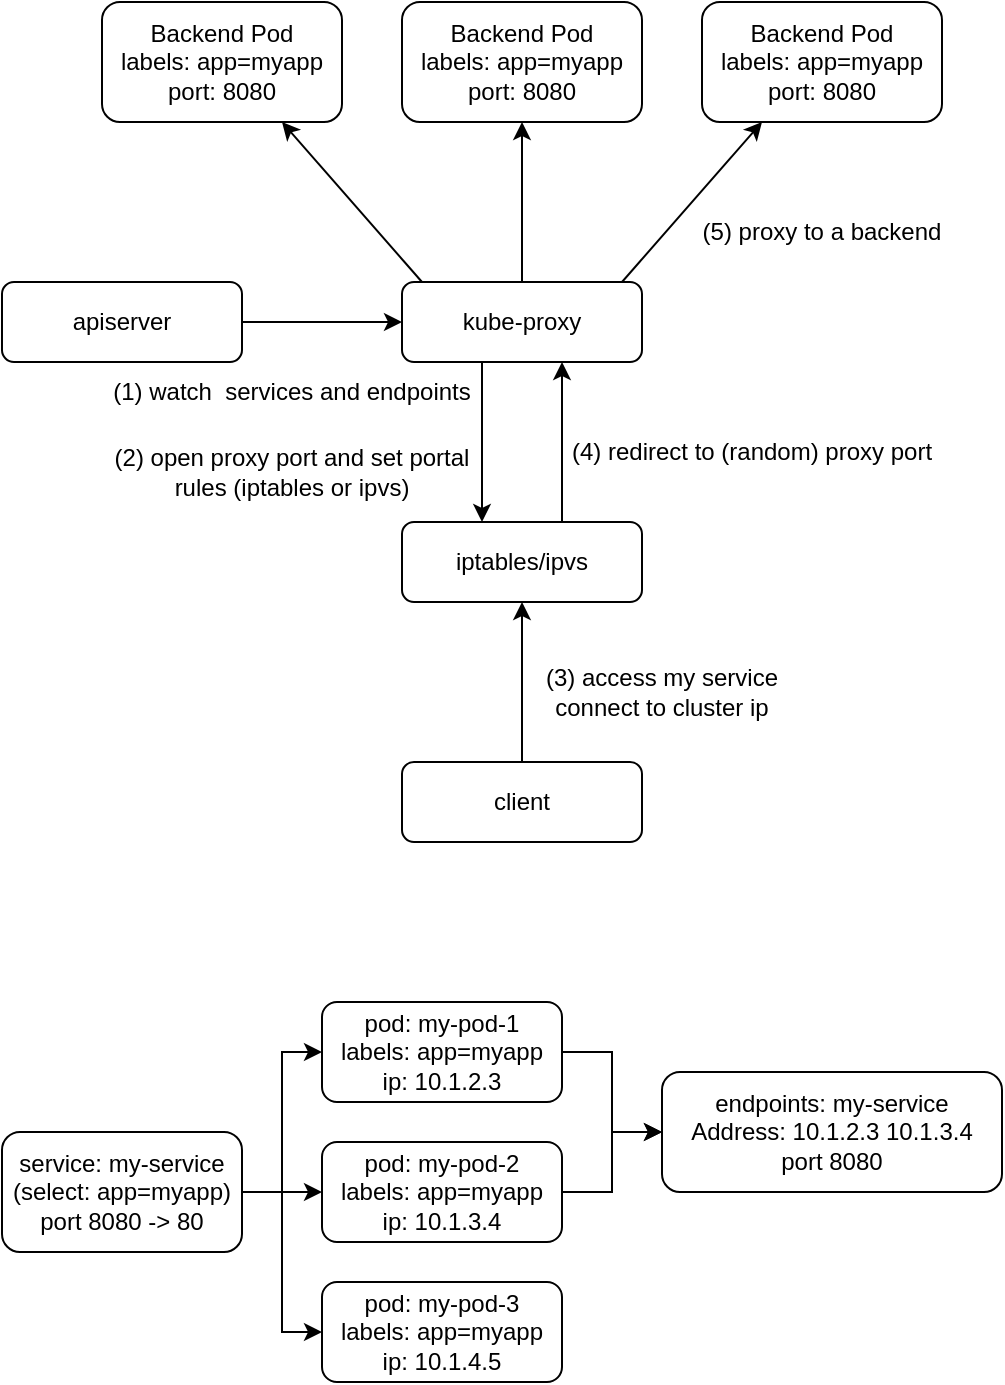 <mxfile version="21.6.9" type="github" pages="2">
  <diagram id="C5RBs43oDa-KdzZeNtuy" name="Page-1">
    <mxGraphModel dx="2074" dy="1150" grid="1" gridSize="10" guides="1" tooltips="1" connect="1" arrows="1" fold="1" page="1" pageScale="1" pageWidth="827" pageHeight="1169" math="0" shadow="0">
      <root>
        <mxCell id="WIyWlLk6GJQsqaUBKTNV-0" />
        <mxCell id="WIyWlLk6GJQsqaUBKTNV-1" parent="WIyWlLk6GJQsqaUBKTNV-0" />
        <mxCell id="v1Ew5sEN9AF9nVpZrV5F-2" value="" style="edgeStyle=orthogonalEdgeStyle;rounded=0;orthogonalLoop=1;jettySize=auto;html=1;" parent="WIyWlLk6GJQsqaUBKTNV-1" source="v1Ew5sEN9AF9nVpZrV5F-0" target="v1Ew5sEN9AF9nVpZrV5F-1" edge="1">
          <mxGeometry relative="1" as="geometry">
            <Array as="points">
              <mxPoint x="290" y="460" />
              <mxPoint x="290" y="460" />
            </Array>
          </mxGeometry>
        </mxCell>
        <mxCell id="v1Ew5sEN9AF9nVpZrV5F-20" value="" style="edgeStyle=orthogonalEdgeStyle;rounded=0;orthogonalLoop=1;jettySize=auto;html=1;" parent="WIyWlLk6GJQsqaUBKTNV-1" source="v1Ew5sEN9AF9nVpZrV5F-0" target="v1Ew5sEN9AF9nVpZrV5F-15" edge="1">
          <mxGeometry relative="1" as="geometry" />
        </mxCell>
        <mxCell id="v1Ew5sEN9AF9nVpZrV5F-0" value="kube-proxy" style="rounded=1;whiteSpace=wrap;html=1;" parent="WIyWlLk6GJQsqaUBKTNV-1" vertex="1">
          <mxGeometry x="250" y="380" width="120" height="40" as="geometry" />
        </mxCell>
        <mxCell id="v1Ew5sEN9AF9nVpZrV5F-3" style="edgeStyle=orthogonalEdgeStyle;rounded=0;orthogonalLoop=1;jettySize=auto;html=1;" parent="WIyWlLk6GJQsqaUBKTNV-1" source="v1Ew5sEN9AF9nVpZrV5F-1" edge="1">
          <mxGeometry relative="1" as="geometry">
            <mxPoint x="330" y="420" as="targetPoint" />
            <Array as="points">
              <mxPoint x="330" y="420" />
            </Array>
          </mxGeometry>
        </mxCell>
        <mxCell id="v1Ew5sEN9AF9nVpZrV5F-1" value="iptables/ipvs" style="rounded=1;whiteSpace=wrap;html=1;" parent="WIyWlLk6GJQsqaUBKTNV-1" vertex="1">
          <mxGeometry x="250" y="500" width="120" height="40" as="geometry" />
        </mxCell>
        <mxCell id="v1Ew5sEN9AF9nVpZrV5F-7" value="" style="edgeStyle=orthogonalEdgeStyle;rounded=0;orthogonalLoop=1;jettySize=auto;html=1;" parent="WIyWlLk6GJQsqaUBKTNV-1" source="v1Ew5sEN9AF9nVpZrV5F-5" target="v1Ew5sEN9AF9nVpZrV5F-1" edge="1">
          <mxGeometry relative="1" as="geometry" />
        </mxCell>
        <mxCell id="v1Ew5sEN9AF9nVpZrV5F-5" value="client" style="rounded=1;whiteSpace=wrap;html=1;" parent="WIyWlLk6GJQsqaUBKTNV-1" vertex="1">
          <mxGeometry x="250" y="620" width="120" height="40" as="geometry" />
        </mxCell>
        <mxCell id="v1Ew5sEN9AF9nVpZrV5F-12" value="" style="edgeStyle=orthogonalEdgeStyle;rounded=0;orthogonalLoop=1;jettySize=auto;html=1;" parent="WIyWlLk6GJQsqaUBKTNV-1" source="v1Ew5sEN9AF9nVpZrV5F-9" target="v1Ew5sEN9AF9nVpZrV5F-0" edge="1">
          <mxGeometry relative="1" as="geometry" />
        </mxCell>
        <mxCell id="v1Ew5sEN9AF9nVpZrV5F-9" value="apiserver" style="rounded=1;whiteSpace=wrap;html=1;" parent="WIyWlLk6GJQsqaUBKTNV-1" vertex="1">
          <mxGeometry x="50" y="380" width="120" height="40" as="geometry" />
        </mxCell>
        <mxCell id="v1Ew5sEN9AF9nVpZrV5F-13" value="Backend Pod&lt;br&gt;labels: app=myapp&lt;br&gt;port: 8080" style="whiteSpace=wrap;html=1;rounded=1;" parent="WIyWlLk6GJQsqaUBKTNV-1" vertex="1">
          <mxGeometry x="100" y="240" width="120" height="60" as="geometry" />
        </mxCell>
        <mxCell id="v1Ew5sEN9AF9nVpZrV5F-15" value="Backend Pod&lt;br&gt;labels: app=myapp&lt;br&gt;port: 8080" style="whiteSpace=wrap;html=1;rounded=1;" parent="WIyWlLk6GJQsqaUBKTNV-1" vertex="1">
          <mxGeometry x="250" y="240" width="120" height="60" as="geometry" />
        </mxCell>
        <mxCell id="v1Ew5sEN9AF9nVpZrV5F-16" value="Backend Pod&lt;br&gt;labels: app=myapp&lt;br&gt;port: 8080" style="whiteSpace=wrap;html=1;rounded=1;" parent="WIyWlLk6GJQsqaUBKTNV-1" vertex="1">
          <mxGeometry x="400" y="240" width="120" height="60" as="geometry" />
        </mxCell>
        <mxCell id="v1Ew5sEN9AF9nVpZrV5F-18" value="" style="endArrow=classic;html=1;rounded=0;entryX=0.75;entryY=1;entryDx=0;entryDy=0;" parent="WIyWlLk6GJQsqaUBKTNV-1" target="v1Ew5sEN9AF9nVpZrV5F-13" edge="1">
          <mxGeometry width="50" height="50" relative="1" as="geometry">
            <mxPoint x="260" y="380" as="sourcePoint" />
            <mxPoint x="310" y="330" as="targetPoint" />
          </mxGeometry>
        </mxCell>
        <mxCell id="v1Ew5sEN9AF9nVpZrV5F-19" value="" style="endArrow=classic;html=1;rounded=0;entryX=0.25;entryY=1;entryDx=0;entryDy=0;" parent="WIyWlLk6GJQsqaUBKTNV-1" target="v1Ew5sEN9AF9nVpZrV5F-16" edge="1">
          <mxGeometry width="50" height="50" relative="1" as="geometry">
            <mxPoint x="360" y="380" as="sourcePoint" />
            <mxPoint x="290" y="300" as="targetPoint" />
          </mxGeometry>
        </mxCell>
        <mxCell id="v1Ew5sEN9AF9nVpZrV5F-21" value="(1) watch&amp;nbsp; services and endpoints" style="text;html=1;strokeColor=none;fillColor=none;align=center;verticalAlign=middle;whiteSpace=wrap;rounded=0;" parent="WIyWlLk6GJQsqaUBKTNV-1" vertex="1">
          <mxGeometry x="100" y="420" width="190" height="30" as="geometry" />
        </mxCell>
        <mxCell id="v1Ew5sEN9AF9nVpZrV5F-22" value="(2) open proxy port and set portal rules (iptables or ipvs)" style="text;html=1;strokeColor=none;fillColor=none;align=center;verticalAlign=middle;whiteSpace=wrap;rounded=0;" parent="WIyWlLk6GJQsqaUBKTNV-1" vertex="1">
          <mxGeometry x="100" y="460" width="190" height="30" as="geometry" />
        </mxCell>
        <mxCell id="v1Ew5sEN9AF9nVpZrV5F-24" value="(3) access my service&lt;br&gt;connect to cluster ip" style="text;html=1;strokeColor=none;fillColor=none;align=center;verticalAlign=middle;whiteSpace=wrap;rounded=0;" parent="WIyWlLk6GJQsqaUBKTNV-1" vertex="1">
          <mxGeometry x="310" y="570" width="140" height="30" as="geometry" />
        </mxCell>
        <mxCell id="v1Ew5sEN9AF9nVpZrV5F-25" value="(4) redirect to (random) proxy port" style="text;html=1;strokeColor=none;fillColor=none;align=center;verticalAlign=middle;whiteSpace=wrap;rounded=0;" parent="WIyWlLk6GJQsqaUBKTNV-1" vertex="1">
          <mxGeometry x="330" y="450" width="190" height="30" as="geometry" />
        </mxCell>
        <mxCell id="v1Ew5sEN9AF9nVpZrV5F-26" value="(5) proxy to a backend" style="text;html=1;strokeColor=none;fillColor=none;align=center;verticalAlign=middle;whiteSpace=wrap;rounded=0;" parent="WIyWlLk6GJQsqaUBKTNV-1" vertex="1">
          <mxGeometry x="390" y="340" width="140" height="30" as="geometry" />
        </mxCell>
        <mxCell id="v1Ew5sEN9AF9nVpZrV5F-33" value="" style="edgeStyle=orthogonalEdgeStyle;rounded=0;orthogonalLoop=1;jettySize=auto;html=1;" parent="WIyWlLk6GJQsqaUBKTNV-1" source="v1Ew5sEN9AF9nVpZrV5F-27" target="v1Ew5sEN9AF9nVpZrV5F-29" edge="1">
          <mxGeometry relative="1" as="geometry" />
        </mxCell>
        <mxCell id="v1Ew5sEN9AF9nVpZrV5F-34" style="edgeStyle=orthogonalEdgeStyle;rounded=0;orthogonalLoop=1;jettySize=auto;html=1;entryX=0;entryY=0.5;entryDx=0;entryDy=0;" parent="WIyWlLk6GJQsqaUBKTNV-1" source="v1Ew5sEN9AF9nVpZrV5F-27" target="v1Ew5sEN9AF9nVpZrV5F-28" edge="1">
          <mxGeometry relative="1" as="geometry">
            <Array as="points">
              <mxPoint x="190" y="835" />
              <mxPoint x="190" y="765" />
            </Array>
          </mxGeometry>
        </mxCell>
        <mxCell id="v1Ew5sEN9AF9nVpZrV5F-35" style="edgeStyle=orthogonalEdgeStyle;rounded=0;orthogonalLoop=1;jettySize=auto;html=1;entryX=0;entryY=0.5;entryDx=0;entryDy=0;" parent="WIyWlLk6GJQsqaUBKTNV-1" source="v1Ew5sEN9AF9nVpZrV5F-27" target="v1Ew5sEN9AF9nVpZrV5F-30" edge="1">
          <mxGeometry relative="1" as="geometry">
            <Array as="points">
              <mxPoint x="190" y="835" />
              <mxPoint x="190" y="905" />
            </Array>
          </mxGeometry>
        </mxCell>
        <mxCell id="v1Ew5sEN9AF9nVpZrV5F-27" value="service: my-service&lt;br&gt;(select: app=myapp)&lt;br&gt;port 8080 -&amp;gt; 80" style="rounded=1;whiteSpace=wrap;html=1;" parent="WIyWlLk6GJQsqaUBKTNV-1" vertex="1">
          <mxGeometry x="50" y="805" width="120" height="60" as="geometry" />
        </mxCell>
        <mxCell id="v1Ew5sEN9AF9nVpZrV5F-37" value="" style="edgeStyle=orthogonalEdgeStyle;rounded=0;orthogonalLoop=1;jettySize=auto;html=1;" parent="WIyWlLk6GJQsqaUBKTNV-1" source="v1Ew5sEN9AF9nVpZrV5F-28" target="v1Ew5sEN9AF9nVpZrV5F-36" edge="1">
          <mxGeometry relative="1" as="geometry" />
        </mxCell>
        <mxCell id="v1Ew5sEN9AF9nVpZrV5F-28" value="pod: my-pod-1&lt;br&gt;labels: app=myapp&lt;br&gt;ip: 10.1.2.3" style="rounded=1;whiteSpace=wrap;html=1;" parent="WIyWlLk6GJQsqaUBKTNV-1" vertex="1">
          <mxGeometry x="210" y="740" width="120" height="50" as="geometry" />
        </mxCell>
        <mxCell id="v1Ew5sEN9AF9nVpZrV5F-38" value="" style="edgeStyle=orthogonalEdgeStyle;rounded=0;orthogonalLoop=1;jettySize=auto;html=1;" parent="WIyWlLk6GJQsqaUBKTNV-1" source="v1Ew5sEN9AF9nVpZrV5F-29" target="v1Ew5sEN9AF9nVpZrV5F-36" edge="1">
          <mxGeometry relative="1" as="geometry" />
        </mxCell>
        <mxCell id="v1Ew5sEN9AF9nVpZrV5F-29" value="pod: my-pod-2&lt;br&gt;labels: app=myapp&lt;br&gt;ip: 10.1.3.4" style="rounded=1;whiteSpace=wrap;html=1;" parent="WIyWlLk6GJQsqaUBKTNV-1" vertex="1">
          <mxGeometry x="210" y="810" width="120" height="50" as="geometry" />
        </mxCell>
        <mxCell id="v1Ew5sEN9AF9nVpZrV5F-30" value="pod: my-pod-3&lt;br&gt;labels: app=myapp&lt;br&gt;ip: 10.1.4.5" style="rounded=1;whiteSpace=wrap;html=1;" parent="WIyWlLk6GJQsqaUBKTNV-1" vertex="1">
          <mxGeometry x="210" y="880" width="120" height="50" as="geometry" />
        </mxCell>
        <mxCell id="v1Ew5sEN9AF9nVpZrV5F-36" value="endpoints: my-service&lt;br&gt;Address: 10.1.2.3 10.1.3.4&lt;br&gt;port 8080" style="rounded=1;whiteSpace=wrap;html=1;" parent="WIyWlLk6GJQsqaUBKTNV-1" vertex="1">
          <mxGeometry x="380" y="775" width="170" height="60" as="geometry" />
        </mxCell>
      </root>
    </mxGraphModel>
  </diagram>
  <diagram id="_isk_Woj_mTmNgBmzyUj" name="Page-2">
    <mxGraphModel dx="988" dy="548" grid="1" gridSize="10" guides="1" tooltips="1" connect="1" arrows="1" fold="1" page="1" pageScale="1" pageWidth="850" pageHeight="1100" math="0" shadow="0">
      <root>
        <mxCell id="0" />
        <mxCell id="1" parent="0" />
        <mxCell id="DEdlyrtsKq0zmjT015Mj-3" value="" style="edgeStyle=orthogonalEdgeStyle;rounded=0;orthogonalLoop=1;jettySize=auto;html=1;" edge="1" parent="1" source="DEdlyrtsKq0zmjT015Mj-1" target="DEdlyrtsKq0zmjT015Mj-2">
          <mxGeometry relative="1" as="geometry" />
        </mxCell>
        <mxCell id="DEdlyrtsKq0zmjT015Mj-1" value="&lt;font style=&quot;font-size: 12px;&quot;&gt;loadbalancer service-1&lt;/font&gt;" style="rounded=1;whiteSpace=wrap;html=1;fontSize=9;" vertex="1" parent="1">
          <mxGeometry x="190" y="30" width="120" height="60" as="geometry" />
        </mxCell>
        <mxCell id="DEdlyrtsKq0zmjT015Mj-5" value="" style="edgeStyle=orthogonalEdgeStyle;rounded=0;orthogonalLoop=1;jettySize=auto;html=1;exitX=0.5;exitY=1;exitDx=0;exitDy=0;" edge="1" parent="1" source="DEdlyrtsKq0zmjT015Mj-2" target="DEdlyrtsKq0zmjT015Mj-4">
          <mxGeometry relative="1" as="geometry">
            <mxPoint x="240" y="230" as="sourcePoint" />
            <Array as="points">
              <mxPoint x="250" y="260" />
              <mxPoint x="180" y="260" />
            </Array>
          </mxGeometry>
        </mxCell>
        <mxCell id="xoiq3SK7pthWDqAEQz8c-3" value="" style="edgeStyle=orthogonalEdgeStyle;rounded=0;orthogonalLoop=1;jettySize=auto;html=1;" edge="1" parent="1" target="xoiq3SK7pthWDqAEQz8c-2">
          <mxGeometry relative="1" as="geometry">
            <mxPoint x="250.023" y="230" as="sourcePoint" />
            <Array as="points">
              <mxPoint x="250" y="260" />
              <mxPoint x="315" y="260" />
            </Array>
          </mxGeometry>
        </mxCell>
        <mxCell id="DEdlyrtsKq0zmjT015Mj-2" value="LB" style="whiteSpace=wrap;html=1;rounded=1;" vertex="1" parent="1">
          <mxGeometry x="190" y="150" width="120" height="60" as="geometry" />
        </mxCell>
        <mxCell id="DEdlyrtsKq0zmjT015Mj-4" value="Pod-1&lt;br&gt;labels: app=myapp1" style="whiteSpace=wrap;html=1;rounded=1;" vertex="1" parent="1">
          <mxGeometry x="120" y="300" width="120" height="40" as="geometry" />
        </mxCell>
        <mxCell id="xoiq3SK7pthWDqAEQz8c-2" value="Pod-2&lt;br&gt;labels: app=myapp1" style="whiteSpace=wrap;html=1;rounded=1;" vertex="1" parent="1">
          <mxGeometry x="260" y="300" width="120" height="40" as="geometry" />
        </mxCell>
        <mxCell id="xoiq3SK7pthWDqAEQz8c-4" value="" style="edgeStyle=orthogonalEdgeStyle;rounded=0;orthogonalLoop=1;jettySize=auto;html=1;" edge="1" parent="1" source="xoiq3SK7pthWDqAEQz8c-5" target="xoiq3SK7pthWDqAEQz8c-8">
          <mxGeometry relative="1" as="geometry" />
        </mxCell>
        <mxCell id="xoiq3SK7pthWDqAEQz8c-5" value="loadbalancer service-2" style="rounded=1;whiteSpace=wrap;html=1;" vertex="1" parent="1">
          <mxGeometry x="490" y="30" width="120" height="60" as="geometry" />
        </mxCell>
        <mxCell id="xoiq3SK7pthWDqAEQz8c-6" value="" style="edgeStyle=orthogonalEdgeStyle;rounded=0;orthogonalLoop=1;jettySize=auto;html=1;exitX=0.5;exitY=1;exitDx=0;exitDy=0;" edge="1" parent="1" source="xoiq3SK7pthWDqAEQz8c-8" target="xoiq3SK7pthWDqAEQz8c-9">
          <mxGeometry relative="1" as="geometry">
            <mxPoint x="540" y="230" as="sourcePoint" />
            <Array as="points">
              <mxPoint x="550" y="260" />
              <mxPoint x="480" y="260" />
            </Array>
          </mxGeometry>
        </mxCell>
        <mxCell id="xoiq3SK7pthWDqAEQz8c-7" value="" style="edgeStyle=orthogonalEdgeStyle;rounded=0;orthogonalLoop=1;jettySize=auto;html=1;" edge="1" parent="1" target="xoiq3SK7pthWDqAEQz8c-10">
          <mxGeometry relative="1" as="geometry">
            <mxPoint x="550.023" y="230" as="sourcePoint" />
            <Array as="points">
              <mxPoint x="550" y="260" />
              <mxPoint x="615" y="260" />
            </Array>
          </mxGeometry>
        </mxCell>
        <mxCell id="xoiq3SK7pthWDqAEQz8c-8" value="LB" style="whiteSpace=wrap;html=1;rounded=1;" vertex="1" parent="1">
          <mxGeometry x="490" y="150" width="120" height="60" as="geometry" />
        </mxCell>
        <mxCell id="xoiq3SK7pthWDqAEQz8c-9" value="Pod-3&lt;br&gt;labels: app=myapp2" style="whiteSpace=wrap;html=1;rounded=1;" vertex="1" parent="1">
          <mxGeometry x="420" y="300" width="120" height="40" as="geometry" />
        </mxCell>
        <mxCell id="xoiq3SK7pthWDqAEQz8c-10" value="Pod-3&lt;br&gt;labels: app=myapp2" style="whiteSpace=wrap;html=1;rounded=1;" vertex="1" parent="1">
          <mxGeometry x="560" y="300" width="120" height="40" as="geometry" />
        </mxCell>
        <mxCell id="xoiq3SK7pthWDqAEQz8c-11" value="" style="rounded=1;whiteSpace=wrap;html=1;fillColor=none;strokeColor=#FF9933;" vertex="1" parent="1">
          <mxGeometry x="100" y="120" width="600" height="120" as="geometry" />
        </mxCell>
        <mxCell id="xoiq3SK7pthWDqAEQz8c-12" value="Cloud Provider" style="text;html=1;strokeColor=none;fillColor=none;align=center;verticalAlign=middle;whiteSpace=wrap;rounded=0;" vertex="1" parent="1">
          <mxGeometry x="610" y="120" width="90" height="30" as="geometry" />
        </mxCell>
        <mxCell id="xoiq3SK7pthWDqAEQz8c-16" value="" style="edgeStyle=orthogonalEdgeStyle;rounded=0;orthogonalLoop=1;jettySize=auto;html=1;" edge="1" parent="1" source="xoiq3SK7pthWDqAEQz8c-14" target="xoiq3SK7pthWDqAEQz8c-15">
          <mxGeometry relative="1" as="geometry" />
        </mxCell>
        <mxCell id="xoiq3SK7pthWDqAEQz8c-14" value="ingress" style="rounded=1;whiteSpace=wrap;html=1;" vertex="1" parent="1">
          <mxGeometry x="340" y="500" width="120" height="60" as="geometry" />
        </mxCell>
        <mxCell id="xoiq3SK7pthWDqAEQz8c-18" value="" style="edgeStyle=orthogonalEdgeStyle;rounded=0;orthogonalLoop=1;jettySize=auto;html=1;" edge="1" parent="1" source="xoiq3SK7pthWDqAEQz8c-15" target="xoiq3SK7pthWDqAEQz8c-17">
          <mxGeometry relative="1" as="geometry" />
        </mxCell>
        <mxCell id="xoiq3SK7pthWDqAEQz8c-21" style="edgeStyle=orthogonalEdgeStyle;rounded=0;orthogonalLoop=1;jettySize=auto;html=1;entryX=0.5;entryY=0;entryDx=0;entryDy=0;" edge="1" parent="1" source="xoiq3SK7pthWDqAEQz8c-15" target="xoiq3SK7pthWDqAEQz8c-20">
          <mxGeometry relative="1" as="geometry" />
        </mxCell>
        <mxCell id="xoiq3SK7pthWDqAEQz8c-15" value="LB" style="whiteSpace=wrap;html=1;rounded=1;" vertex="1" parent="1">
          <mxGeometry x="340" y="600" width="120" height="60" as="geometry" />
        </mxCell>
        <mxCell id="xoiq3SK7pthWDqAEQz8c-26" value="" style="edgeStyle=orthogonalEdgeStyle;rounded=0;orthogonalLoop=1;jettySize=auto;html=1;" edge="1" parent="1" source="xoiq3SK7pthWDqAEQz8c-17" target="xoiq3SK7pthWDqAEQz8c-23">
          <mxGeometry relative="1" as="geometry" />
        </mxCell>
        <mxCell id="xoiq3SK7pthWDqAEQz8c-27" style="edgeStyle=orthogonalEdgeStyle;rounded=0;orthogonalLoop=1;jettySize=auto;html=1;" edge="1" parent="1" source="xoiq3SK7pthWDqAEQz8c-17" target="xoiq3SK7pthWDqAEQz8c-22">
          <mxGeometry relative="1" as="geometry" />
        </mxCell>
        <mxCell id="xoiq3SK7pthWDqAEQz8c-17" value="tea-service&lt;br&gt;&amp;nbsp;cafe.example.com/tea&lt;br&gt;selector: app=tea" style="whiteSpace=wrap;html=1;rounded=1;" vertex="1" parent="1">
          <mxGeometry x="195" y="710" width="145" height="50" as="geometry" />
        </mxCell>
        <mxCell id="xoiq3SK7pthWDqAEQz8c-28" style="edgeStyle=orthogonalEdgeStyle;rounded=0;orthogonalLoop=1;jettySize=auto;html=1;entryX=0.5;entryY=0;entryDx=0;entryDy=0;" edge="1" parent="1" source="xoiq3SK7pthWDqAEQz8c-20" target="xoiq3SK7pthWDqAEQz8c-24">
          <mxGeometry relative="1" as="geometry" />
        </mxCell>
        <mxCell id="xoiq3SK7pthWDqAEQz8c-29" style="edgeStyle=orthogonalEdgeStyle;rounded=0;orthogonalLoop=1;jettySize=auto;html=1;entryX=0.5;entryY=0;entryDx=0;entryDy=0;" edge="1" parent="1" source="xoiq3SK7pthWDqAEQz8c-20" target="xoiq3SK7pthWDqAEQz8c-25">
          <mxGeometry relative="1" as="geometry" />
        </mxCell>
        <mxCell id="xoiq3SK7pthWDqAEQz8c-20" value="coffee-service&lt;br&gt;&amp;nbsp;cafe.example.com/coffee&lt;br&gt;selector: app=coffee" style="whiteSpace=wrap;html=1;rounded=1;" vertex="1" parent="1">
          <mxGeometry x="460" y="710" width="145" height="50" as="geometry" />
        </mxCell>
        <mxCell id="xoiq3SK7pthWDqAEQz8c-22" value="Pod-1&lt;br&gt;labels: app=tea" style="whiteSpace=wrap;html=1;rounded=1;" vertex="1" parent="1">
          <mxGeometry x="131.25" y="810" width="120" height="40" as="geometry" />
        </mxCell>
        <mxCell id="xoiq3SK7pthWDqAEQz8c-23" value="Pod-2&lt;br&gt;labels: app=tea" style="whiteSpace=wrap;html=1;rounded=1;" vertex="1" parent="1">
          <mxGeometry x="271.25" y="810" width="120" height="40" as="geometry" />
        </mxCell>
        <mxCell id="xoiq3SK7pthWDqAEQz8c-24" value="Pod-3&lt;br&gt;labels: app=coffee" style="whiteSpace=wrap;html=1;rounded=1;" vertex="1" parent="1">
          <mxGeometry x="408.75" y="810" width="120" height="40" as="geometry" />
        </mxCell>
        <mxCell id="xoiq3SK7pthWDqAEQz8c-25" value="Pod-4&lt;br&gt;labels: app=coffee" style="whiteSpace=wrap;html=1;rounded=1;" vertex="1" parent="1">
          <mxGeometry x="548.75" y="810" width="120" height="40" as="geometry" />
        </mxCell>
        <mxCell id="FR_JZwgyohrPOAGaGiLX-1" value="" style="rounded=1;whiteSpace=wrap;html=1;fillColor=none;strokeColor=#FF9933;" vertex="1" parent="1">
          <mxGeometry x="90" y="570" width="600" height="120" as="geometry" />
        </mxCell>
        <mxCell id="FR_JZwgyohrPOAGaGiLX-3" value="CloudProvider" style="text;html=1;strokeColor=none;fillColor=none;align=center;verticalAlign=middle;whiteSpace=wrap;rounded=0;" vertex="1" parent="1">
          <mxGeometry x="620" y="570" width="60" height="30" as="geometry" />
        </mxCell>
      </root>
    </mxGraphModel>
  </diagram>
</mxfile>

